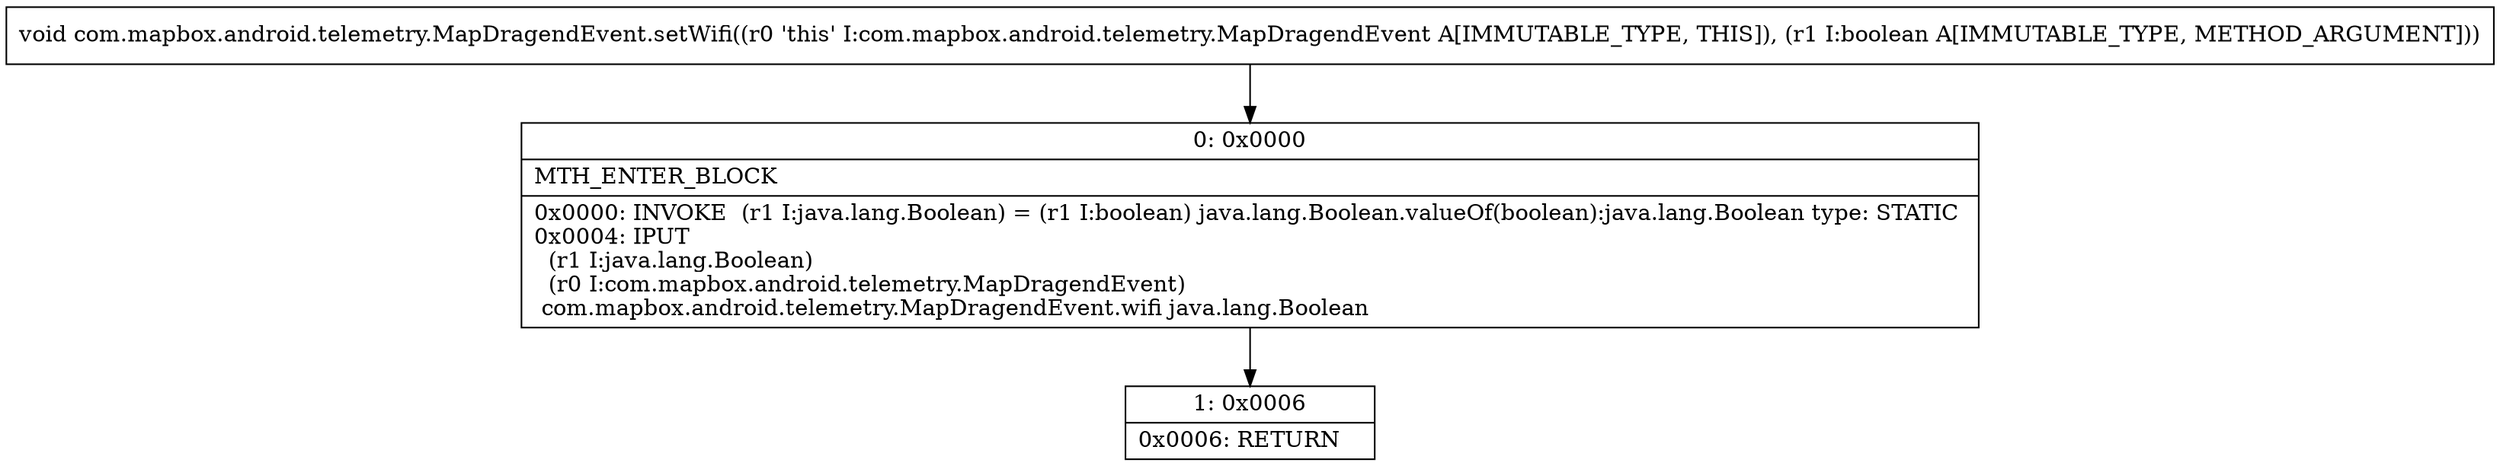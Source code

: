 digraph "CFG forcom.mapbox.android.telemetry.MapDragendEvent.setWifi(Z)V" {
Node_0 [shape=record,label="{0\:\ 0x0000|MTH_ENTER_BLOCK\l|0x0000: INVOKE  (r1 I:java.lang.Boolean) = (r1 I:boolean) java.lang.Boolean.valueOf(boolean):java.lang.Boolean type: STATIC \l0x0004: IPUT  \l  (r1 I:java.lang.Boolean)\l  (r0 I:com.mapbox.android.telemetry.MapDragendEvent)\l com.mapbox.android.telemetry.MapDragendEvent.wifi java.lang.Boolean \l}"];
Node_1 [shape=record,label="{1\:\ 0x0006|0x0006: RETURN   \l}"];
MethodNode[shape=record,label="{void com.mapbox.android.telemetry.MapDragendEvent.setWifi((r0 'this' I:com.mapbox.android.telemetry.MapDragendEvent A[IMMUTABLE_TYPE, THIS]), (r1 I:boolean A[IMMUTABLE_TYPE, METHOD_ARGUMENT])) }"];
MethodNode -> Node_0;
Node_0 -> Node_1;
}

